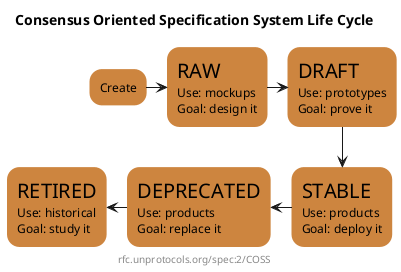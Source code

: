 @startuml
title Consensus Oriented Specification System Life Cycle
footer rfc.unprotocols.org/spec:2/COSS

skinparam activity {
  StartColor red
  BarColor SaddleBrown
  EndColor Silver
  BackgroundColor Peru
  BackgroundColor<< Begin >> Olive
  BorderColor Peru
}
"Create" -right-> "<size:20>RAW</size>
                   Use: mockups
                   Goal: design it"
-right-> "<size:20>DRAFT</size>
                   Use: prototypes
                   Goal: prove it"
-down-> "<size:20>STABLE</size>
                   Use: products
                   Goal: deploy it"
-left-> "<size:20>DEPRECATED</size>
                  Use: products
                  Goal: replace it"
-left-> "<size:20>RETIRED</size>
                  Use: historical
                  Goal: study it"
@enduml
